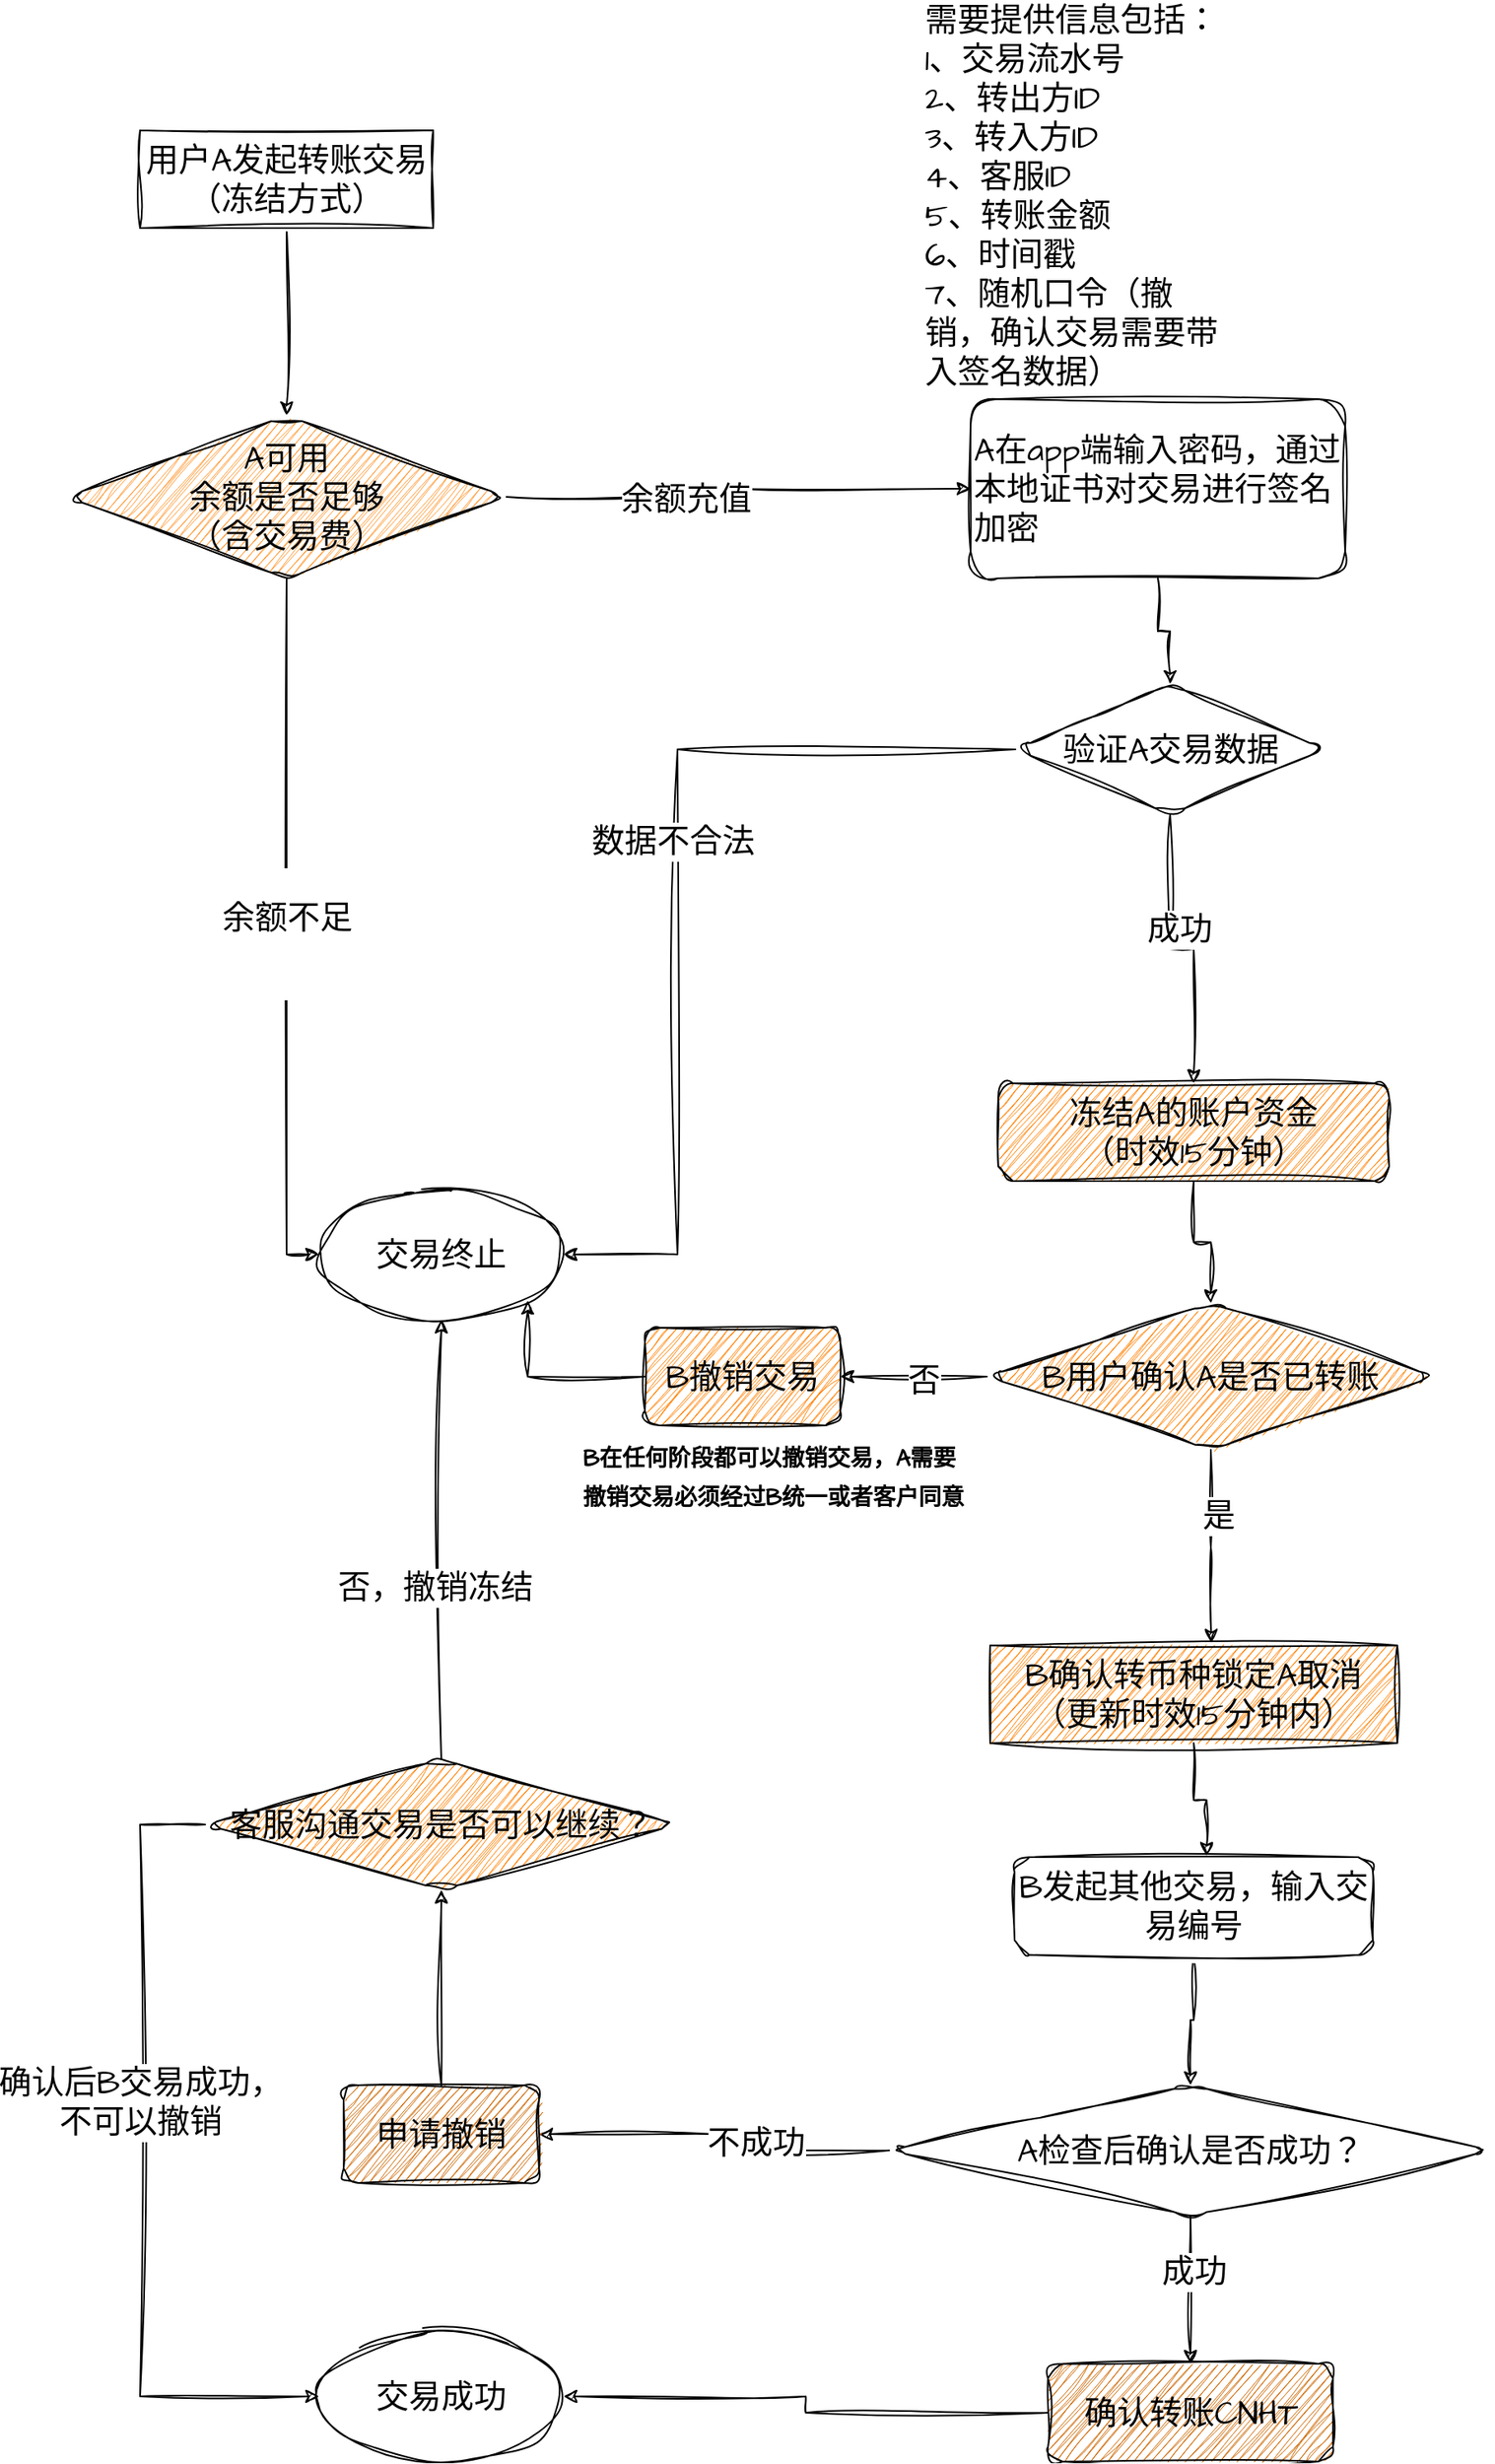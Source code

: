 <mxfile version="21.6.8" type="github">
  <diagram id="C5RBs43oDa-KdzZeNtuy" name="Page-1">
    <mxGraphModel dx="1861" dy="1644" grid="1" gridSize="10" guides="1" tooltips="1" connect="1" arrows="1" fold="1" page="1" pageScale="1" pageWidth="827" pageHeight="1169" math="0" shadow="0">
      <root>
        <mxCell id="WIyWlLk6GJQsqaUBKTNV-0" />
        <mxCell id="WIyWlLk6GJQsqaUBKTNV-1" parent="WIyWlLk6GJQsqaUBKTNV-0" />
        <mxCell id="F3JRNfg1lMUskxYJxzfs-19" value="" style="edgeStyle=orthogonalEdgeStyle;rounded=0;sketch=1;hachureGap=4;jiggle=2;curveFitting=1;orthogonalLoop=1;jettySize=auto;html=1;fontFamily=Architects Daughter;fontSource=https%3A%2F%2Ffonts.googleapis.com%2Fcss%3Ffamily%3DArchitects%2BDaughter;fontSize=16;" edge="1" parent="WIyWlLk6GJQsqaUBKTNV-1" source="F3JRNfg1lMUskxYJxzfs-0" target="F3JRNfg1lMUskxYJxzfs-18">
          <mxGeometry relative="1" as="geometry" />
        </mxCell>
        <mxCell id="F3JRNfg1lMUskxYJxzfs-0" value="A在app端输入密码，通过本地证书对交易进行签名加密" style="whiteSpace=wrap;html=1;rounded=1;glass=0;strokeWidth=1;shadow=0;sketch=1;hachureGap=4;jiggle=2;curveFitting=1;fontFamily=Architects Daughter;fontSource=https%3A%2F%2Ffonts.googleapis.com%2Fcss%3Ffamily%3DArchitects%2BDaughter;fontSize=20;align=left;" vertex="1" parent="WIyWlLk6GJQsqaUBKTNV-1">
          <mxGeometry x="570" y="165" width="230" height="110" as="geometry" />
        </mxCell>
        <mxCell id="F3JRNfg1lMUskxYJxzfs-10" style="edgeStyle=orthogonalEdgeStyle;rounded=0;sketch=1;hachureGap=4;jiggle=2;curveFitting=1;orthogonalLoop=1;jettySize=auto;html=1;entryX=0;entryY=0.5;entryDx=0;entryDy=0;fontFamily=Architects Daughter;fontSource=https%3A%2F%2Ffonts.googleapis.com%2Fcss%3Ffamily%3DArchitects%2BDaughter;fontSize=16;" edge="1" parent="WIyWlLk6GJQsqaUBKTNV-1" source="F3JRNfg1lMUskxYJxzfs-2" target="F3JRNfg1lMUskxYJxzfs-0">
          <mxGeometry relative="1" as="geometry" />
        </mxCell>
        <mxCell id="F3JRNfg1lMUskxYJxzfs-11" value="余额充值" style="edgeLabel;html=1;align=center;verticalAlign=middle;resizable=0;points=[];fontSize=20;fontFamily=Architects Daughter;" vertex="1" connectable="0" parent="F3JRNfg1lMUskxYJxzfs-10">
          <mxGeometry x="-0.244" y="-1" relative="1" as="geometry">
            <mxPoint as="offset" />
          </mxGeometry>
        </mxCell>
        <mxCell id="F3JRNfg1lMUskxYJxzfs-23" value="&#xa;&lt;span style=&quot;color: rgb(0, 0, 0); font-family: &amp;quot;Architects Daughter&amp;quot;; font-size: 20px; font-style: normal; font-variant-ligatures: normal; font-variant-caps: normal; font-weight: 400; letter-spacing: normal; orphans: 2; text-align: center; text-indent: 0px; text-transform: none; widows: 2; word-spacing: 0px; -webkit-text-stroke-width: 0px; background-color: rgb(255, 255, 255); text-decoration-thickness: initial; text-decoration-style: initial; text-decoration-color: initial; float: none; display: inline !important;&quot;&gt;余额不足&lt;/span&gt;&#xa;&#xa;" style="edgeStyle=orthogonalEdgeStyle;rounded=0;sketch=1;hachureGap=4;jiggle=2;curveFitting=1;orthogonalLoop=1;jettySize=auto;html=1;entryX=0;entryY=0.5;entryDx=0;entryDy=0;fontFamily=Architects Daughter;fontSource=https%3A%2F%2Ffonts.googleapis.com%2Fcss%3Ffamily%3DArchitects%2BDaughter;fontSize=16;" edge="1" parent="WIyWlLk6GJQsqaUBKTNV-1" source="F3JRNfg1lMUskxYJxzfs-2" target="F3JRNfg1lMUskxYJxzfs-4">
          <mxGeometry relative="1" as="geometry" />
        </mxCell>
        <mxCell id="F3JRNfg1lMUskxYJxzfs-2" value="A可用&lt;br&gt;余额是否足够&lt;br&gt;（含交易费）" style="rhombus;whiteSpace=wrap;html=1;fontSize=20;fontFamily=Architects Daughter;rounded=1;glass=0;strokeWidth=1;shadow=0;sketch=1;hachureGap=4;jiggle=2;curveFitting=1;fontSource=https%3A%2F%2Ffonts.googleapis.com%2Fcss%3Ffamily%3DArchitects%2BDaughter;fillColor=#FF9933;" vertex="1" parent="WIyWlLk6GJQsqaUBKTNV-1">
          <mxGeometry x="15" y="175" width="270" height="100" as="geometry" />
        </mxCell>
        <mxCell id="F3JRNfg1lMUskxYJxzfs-4" value="交易终止" style="ellipse;whiteSpace=wrap;html=1;fontSize=20;fontFamily=Architects Daughter;rounded=1;glass=0;strokeWidth=1;shadow=0;sketch=1;hachureGap=4;jiggle=2;curveFitting=1;fontSource=https%3A%2F%2Ffonts.googleapis.com%2Fcss%3Ffamily%3DArchitects%2BDaughter;" vertex="1" parent="WIyWlLk6GJQsqaUBKTNV-1">
          <mxGeometry x="170" y="650" width="150" height="80" as="geometry" />
        </mxCell>
        <mxCell id="F3JRNfg1lMUskxYJxzfs-9" style="edgeStyle=orthogonalEdgeStyle;rounded=0;sketch=1;hachureGap=4;jiggle=2;curveFitting=1;orthogonalLoop=1;jettySize=auto;html=1;fontFamily=Architects Daughter;fontSource=https%3A%2F%2Ffonts.googleapis.com%2Fcss%3Ffamily%3DArchitects%2BDaughter;fontSize=16;" edge="1" parent="WIyWlLk6GJQsqaUBKTNV-1" source="F3JRNfg1lMUskxYJxzfs-8" target="F3JRNfg1lMUskxYJxzfs-2">
          <mxGeometry relative="1" as="geometry" />
        </mxCell>
        <mxCell id="F3JRNfg1lMUskxYJxzfs-8" value="用户A发起转账交易（冻结方式）" style="rounded=0;whiteSpace=wrap;html=1;sketch=1;hachureGap=4;jiggle=2;curveFitting=1;fontFamily=Architects Daughter;fontSource=https%3A%2F%2Ffonts.googleapis.com%2Fcss%3Ffamily%3DArchitects%2BDaughter;fontSize=20;" vertex="1" parent="WIyWlLk6GJQsqaUBKTNV-1">
          <mxGeometry x="60" width="180" height="60" as="geometry" />
        </mxCell>
        <mxCell id="F3JRNfg1lMUskxYJxzfs-13" value="需要提供信息包括：&lt;br&gt;1、交易流水号&lt;br&gt;2、转出方ID&lt;br&gt;3、转入方ID&lt;br&gt;4、客服ID&lt;br&gt;5、转账金额&lt;br&gt;6、时间戳&lt;br&gt;7、随机口令（撤销，确认交易需要带入签名数据）" style="text;html=1;strokeColor=none;fillColor=none;align=left;verticalAlign=middle;whiteSpace=wrap;rounded=0;fontSize=20;fontFamily=Architects Daughter;" vertex="1" parent="WIyWlLk6GJQsqaUBKTNV-1">
          <mxGeometry x="540" y="20" width="190" height="40" as="geometry" />
        </mxCell>
        <mxCell id="F3JRNfg1lMUskxYJxzfs-56" value="" style="edgeStyle=orthogonalEdgeStyle;rounded=0;sketch=1;hachureGap=4;jiggle=2;curveFitting=1;orthogonalLoop=1;jettySize=auto;html=1;fontFamily=Architects Daughter;fontSource=https%3A%2F%2Ffonts.googleapis.com%2Fcss%3Ffamily%3DArchitects%2BDaughter;fontSize=16;" edge="1" parent="WIyWlLk6GJQsqaUBKTNV-1" source="F3JRNfg1lMUskxYJxzfs-14" target="F3JRNfg1lMUskxYJxzfs-55">
          <mxGeometry relative="1" as="geometry" />
        </mxCell>
        <mxCell id="F3JRNfg1lMUskxYJxzfs-14" value="冻结A的账户资金&lt;br&gt;（时效15分钟）" style="whiteSpace=wrap;html=1;rounded=1;glass=0;strokeWidth=1;shadow=0;sketch=1;hachureGap=4;jiggle=2;curveFitting=1;fontFamily=Architects Daughter;fontSource=https%3A%2F%2Ffonts.googleapis.com%2Fcss%3Ffamily%3DArchitects%2BDaughter;fontSize=20;fillColor=#FF8000;" vertex="1" parent="WIyWlLk6GJQsqaUBKTNV-1">
          <mxGeometry x="587" y="585" width="240" height="60" as="geometry" />
        </mxCell>
        <mxCell id="F3JRNfg1lMUskxYJxzfs-20" style="edgeStyle=orthogonalEdgeStyle;rounded=0;sketch=1;hachureGap=4;jiggle=2;curveFitting=1;orthogonalLoop=1;jettySize=auto;html=1;fontFamily=Architects Daughter;fontSource=https%3A%2F%2Ffonts.googleapis.com%2Fcss%3Ffamily%3DArchitects%2BDaughter;fontSize=16;" edge="1" parent="WIyWlLk6GJQsqaUBKTNV-1" source="F3JRNfg1lMUskxYJxzfs-18" target="F3JRNfg1lMUskxYJxzfs-14">
          <mxGeometry relative="1" as="geometry" />
        </mxCell>
        <mxCell id="F3JRNfg1lMUskxYJxzfs-21" value="成功" style="edgeLabel;html=1;align=center;verticalAlign=middle;resizable=0;points=[];fontSize=20;fontFamily=Architects Daughter;" vertex="1" connectable="0" parent="F3JRNfg1lMUskxYJxzfs-20">
          <mxGeometry x="-0.218" y="5" relative="1" as="geometry">
            <mxPoint as="offset" />
          </mxGeometry>
        </mxCell>
        <mxCell id="F3JRNfg1lMUskxYJxzfs-22" style="edgeStyle=orthogonalEdgeStyle;rounded=0;sketch=1;hachureGap=4;jiggle=2;curveFitting=1;orthogonalLoop=1;jettySize=auto;html=1;entryX=1;entryY=0.5;entryDx=0;entryDy=0;fontFamily=Architects Daughter;fontSource=https%3A%2F%2Ffonts.googleapis.com%2Fcss%3Ffamily%3DArchitects%2BDaughter;fontSize=16;" edge="1" parent="WIyWlLk6GJQsqaUBKTNV-1" source="F3JRNfg1lMUskxYJxzfs-18" target="F3JRNfg1lMUskxYJxzfs-4">
          <mxGeometry relative="1" as="geometry">
            <Array as="points">
              <mxPoint x="390" y="380" />
              <mxPoint x="390" y="690" />
            </Array>
          </mxGeometry>
        </mxCell>
        <mxCell id="F3JRNfg1lMUskxYJxzfs-25" value="数据不合法" style="edgeLabel;html=1;align=center;verticalAlign=middle;resizable=0;points=[];fontSize=20;fontFamily=Architects Daughter;" vertex="1" connectable="0" parent="F3JRNfg1lMUskxYJxzfs-22">
          <mxGeometry x="-0.103" y="-3" relative="1" as="geometry">
            <mxPoint as="offset" />
          </mxGeometry>
        </mxCell>
        <mxCell id="F3JRNfg1lMUskxYJxzfs-18" value="&lt;div style=&quot;&quot;&gt;&lt;span style=&quot;background-color: initial;&quot;&gt;验证A交易数据&lt;/span&gt;&lt;/div&gt;" style="rhombus;whiteSpace=wrap;html=1;fontSize=20;fontFamily=Architects Daughter;align=center;rounded=1;glass=0;strokeWidth=1;shadow=0;sketch=1;hachureGap=4;jiggle=2;curveFitting=1;fontSource=https%3A%2F%2Ffonts.googleapis.com%2Fcss%3Ffamily%3DArchitects%2BDaughter;" vertex="1" parent="WIyWlLk6GJQsqaUBKTNV-1">
          <mxGeometry x="597.5" y="340" width="190" height="80" as="geometry" />
        </mxCell>
        <mxCell id="F3JRNfg1lMUskxYJxzfs-40" value="" style="edgeStyle=orthogonalEdgeStyle;rounded=0;sketch=1;hachureGap=4;jiggle=2;curveFitting=1;orthogonalLoop=1;jettySize=auto;html=1;fontFamily=Architects Daughter;fontSource=https%3A%2F%2Ffonts.googleapis.com%2Fcss%3Ffamily%3DArchitects%2BDaughter;fontSize=16;" edge="1" parent="WIyWlLk6GJQsqaUBKTNV-1" source="F3JRNfg1lMUskxYJxzfs-28" target="F3JRNfg1lMUskxYJxzfs-39">
          <mxGeometry relative="1" as="geometry" />
        </mxCell>
        <mxCell id="F3JRNfg1lMUskxYJxzfs-28" value="B发起其他交易，输入交易编号" style="rounded=1;whiteSpace=wrap;html=1;sketch=1;hachureGap=4;jiggle=2;curveFitting=1;fontFamily=Architects Daughter;fontSource=https%3A%2F%2Ffonts.googleapis.com%2Fcss%3Ffamily%3DArchitects%2BDaughter;fontSize=20;" vertex="1" parent="WIyWlLk6GJQsqaUBKTNV-1">
          <mxGeometry x="597" y="1060" width="220" height="60" as="geometry" />
        </mxCell>
        <mxCell id="F3JRNfg1lMUskxYJxzfs-34" value="" style="edgeStyle=orthogonalEdgeStyle;rounded=0;sketch=1;hachureGap=4;jiggle=2;curveFitting=1;orthogonalLoop=1;jettySize=auto;html=1;fontFamily=Architects Daughter;fontSource=https%3A%2F%2Ffonts.googleapis.com%2Fcss%3Ffamily%3DArchitects%2BDaughter;fontSize=16;" edge="1" parent="WIyWlLk6GJQsqaUBKTNV-1" source="F3JRNfg1lMUskxYJxzfs-30" target="F3JRNfg1lMUskxYJxzfs-33">
          <mxGeometry relative="1" as="geometry" />
        </mxCell>
        <mxCell id="F3JRNfg1lMUskxYJxzfs-30" value="确认转账CNHT" style="whiteSpace=wrap;html=1;fontSize=20;fontFamily=Architects Daughter;rounded=1;sketch=1;hachureGap=4;jiggle=2;curveFitting=1;fontSource=https%3A%2F%2Ffonts.googleapis.com%2Fcss%3Ffamily%3DArchitects%2BDaughter;fillColor=#CC6600;" vertex="1" parent="WIyWlLk6GJQsqaUBKTNV-1">
          <mxGeometry x="617.5" y="1371" width="175" height="60" as="geometry" />
        </mxCell>
        <mxCell id="F3JRNfg1lMUskxYJxzfs-33" value="交易成功" style="ellipse;whiteSpace=wrap;html=1;fontSize=20;fontFamily=Architects Daughter;rounded=1;sketch=1;hachureGap=4;jiggle=2;curveFitting=1;fontSource=https%3A%2F%2Ffonts.googleapis.com%2Fcss%3Ffamily%3DArchitects%2BDaughter;" vertex="1" parent="WIyWlLk6GJQsqaUBKTNV-1">
          <mxGeometry x="170" y="1351" width="150" height="80" as="geometry" />
        </mxCell>
        <mxCell id="F3JRNfg1lMUskxYJxzfs-37" style="edgeStyle=orthogonalEdgeStyle;rounded=0;sketch=1;hachureGap=4;jiggle=2;curveFitting=1;orthogonalLoop=1;jettySize=auto;html=1;entryX=0.536;entryY=-0.012;entryDx=0;entryDy=0;entryPerimeter=0;fontFamily=Architects Daughter;fontSource=https%3A%2F%2Ffonts.googleapis.com%2Fcss%3Ffamily%3DArchitects%2BDaughter;fontSize=16;" edge="1" parent="WIyWlLk6GJQsqaUBKTNV-1" source="F3JRNfg1lMUskxYJxzfs-35" target="F3JRNfg1lMUskxYJxzfs-28">
          <mxGeometry relative="1" as="geometry" />
        </mxCell>
        <mxCell id="F3JRNfg1lMUskxYJxzfs-35" value="B确认转币种锁定A取消&lt;br&gt;（更新时效15分钟内）" style="whiteSpace=wrap;html=1;fontSize=20;fontFamily=Architects Daughter;rounded=0;sketch=1;hachureGap=4;jiggle=2;curveFitting=1;fontSource=https%3A%2F%2Ffonts.googleapis.com%2Fcss%3Ffamily%3DArchitects%2BDaughter;fillColor=#FF8000;" vertex="1" parent="WIyWlLk6GJQsqaUBKTNV-1">
          <mxGeometry x="582" y="930" width="250" height="60" as="geometry" />
        </mxCell>
        <mxCell id="F3JRNfg1lMUskxYJxzfs-41" style="edgeStyle=orthogonalEdgeStyle;rounded=0;sketch=1;hachureGap=4;jiggle=2;curveFitting=1;orthogonalLoop=1;jettySize=auto;html=1;entryX=0.5;entryY=0;entryDx=0;entryDy=0;fontFamily=Architects Daughter;fontSource=https%3A%2F%2Ffonts.googleapis.com%2Fcss%3Ffamily%3DArchitects%2BDaughter;fontSize=16;" edge="1" parent="WIyWlLk6GJQsqaUBKTNV-1" source="F3JRNfg1lMUskxYJxzfs-39" target="F3JRNfg1lMUskxYJxzfs-30">
          <mxGeometry relative="1" as="geometry" />
        </mxCell>
        <mxCell id="F3JRNfg1lMUskxYJxzfs-42" value="成功" style="edgeLabel;html=1;align=center;verticalAlign=middle;resizable=0;points=[];fontSize=20;fontFamily=Architects Daughter;" vertex="1" connectable="0" parent="F3JRNfg1lMUskxYJxzfs-41">
          <mxGeometry x="-0.249" y="2" relative="1" as="geometry">
            <mxPoint as="offset" />
          </mxGeometry>
        </mxCell>
        <mxCell id="F3JRNfg1lMUskxYJxzfs-44" value="" style="edgeStyle=orthogonalEdgeStyle;rounded=0;sketch=1;hachureGap=4;jiggle=2;curveFitting=1;orthogonalLoop=1;jettySize=auto;html=1;fontFamily=Architects Daughter;fontSource=https%3A%2F%2Ffonts.googleapis.com%2Fcss%3Ffamily%3DArchitects%2BDaughter;fontSize=16;" edge="1" parent="WIyWlLk6GJQsqaUBKTNV-1" source="F3JRNfg1lMUskxYJxzfs-39" target="F3JRNfg1lMUskxYJxzfs-43">
          <mxGeometry relative="1" as="geometry" />
        </mxCell>
        <mxCell id="F3JRNfg1lMUskxYJxzfs-45" value="不成功" style="edgeLabel;html=1;align=center;verticalAlign=middle;resizable=0;points=[];fontSize=20;fontFamily=Architects Daughter;" vertex="1" connectable="0" parent="F3JRNfg1lMUskxYJxzfs-44">
          <mxGeometry x="-0.272" y="-5" relative="1" as="geometry">
            <mxPoint as="offset" />
          </mxGeometry>
        </mxCell>
        <mxCell id="F3JRNfg1lMUskxYJxzfs-39" value="A检查后确认是否成功？" style="rhombus;whiteSpace=wrap;html=1;fontSize=20;fontFamily=Architects Daughter;rounded=1;sketch=1;hachureGap=4;jiggle=2;curveFitting=1;fontSource=https%3A%2F%2Ffonts.googleapis.com%2Fcss%3Ffamily%3DArchitects%2BDaughter;fillColor=none;" vertex="1" parent="WIyWlLk6GJQsqaUBKTNV-1">
          <mxGeometry x="520" y="1200" width="370" height="80" as="geometry" />
        </mxCell>
        <mxCell id="F3JRNfg1lMUskxYJxzfs-50" value="" style="edgeStyle=orthogonalEdgeStyle;rounded=0;sketch=1;hachureGap=4;jiggle=2;curveFitting=1;orthogonalLoop=1;jettySize=auto;html=1;fontFamily=Architects Daughter;fontSource=https%3A%2F%2Ffonts.googleapis.com%2Fcss%3Ffamily%3DArchitects%2BDaughter;fontSize=16;" edge="1" parent="WIyWlLk6GJQsqaUBKTNV-1" source="F3JRNfg1lMUskxYJxzfs-43" target="F3JRNfg1lMUskxYJxzfs-49">
          <mxGeometry relative="1" as="geometry" />
        </mxCell>
        <mxCell id="F3JRNfg1lMUskxYJxzfs-43" value="申请撤销" style="whiteSpace=wrap;html=1;fontSize=20;fontFamily=Architects Daughter;rounded=1;sketch=1;hachureGap=4;jiggle=2;curveFitting=1;fontSource=https%3A%2F%2Ffonts.googleapis.com%2Fcss%3Ffamily%3DArchitects%2BDaughter;fillColor=#CC6600;" vertex="1" parent="WIyWlLk6GJQsqaUBKTNV-1">
          <mxGeometry x="185" y="1200" width="120" height="60" as="geometry" />
        </mxCell>
        <mxCell id="F3JRNfg1lMUskxYJxzfs-48" style="edgeStyle=orthogonalEdgeStyle;rounded=0;sketch=1;hachureGap=4;jiggle=2;curveFitting=1;orthogonalLoop=1;jettySize=auto;html=1;entryX=0.5;entryY=1;entryDx=0;entryDy=0;fontFamily=Architects Daughter;fontSource=https%3A%2F%2Ffonts.googleapis.com%2Fcss%3Ffamily%3DArchitects%2BDaughter;fontSize=16;exitX=0.5;exitY=0;exitDx=0;exitDy=0;" edge="1" parent="WIyWlLk6GJQsqaUBKTNV-1" source="F3JRNfg1lMUskxYJxzfs-49" target="F3JRNfg1lMUskxYJxzfs-4">
          <mxGeometry relative="1" as="geometry">
            <mxPoint x="245" y="990" as="sourcePoint" />
          </mxGeometry>
        </mxCell>
        <mxCell id="F3JRNfg1lMUskxYJxzfs-51" value="否，撤销冻结" style="edgeLabel;html=1;align=center;verticalAlign=middle;resizable=0;points=[];fontSize=20;fontFamily=Architects Daughter;" vertex="1" connectable="0" parent="F3JRNfg1lMUskxYJxzfs-48">
          <mxGeometry x="-0.216" y="4" relative="1" as="geometry">
            <mxPoint as="offset" />
          </mxGeometry>
        </mxCell>
        <mxCell id="F3JRNfg1lMUskxYJxzfs-52" style="edgeStyle=orthogonalEdgeStyle;rounded=0;sketch=1;hachureGap=4;jiggle=2;curveFitting=1;orthogonalLoop=1;jettySize=auto;html=1;fontFamily=Architects Daughter;fontSource=https%3A%2F%2Ffonts.googleapis.com%2Fcss%3Ffamily%3DArchitects%2BDaughter;fontSize=16;" edge="1" parent="WIyWlLk6GJQsqaUBKTNV-1" source="F3JRNfg1lMUskxYJxzfs-49" target="F3JRNfg1lMUskxYJxzfs-33">
          <mxGeometry relative="1" as="geometry">
            <Array as="points">
              <mxPoint x="60" y="1040" />
              <mxPoint x="60" y="1391" />
            </Array>
          </mxGeometry>
        </mxCell>
        <mxCell id="F3JRNfg1lMUskxYJxzfs-53" value="确认后B交易成功，&lt;br&gt;不可以撤销" style="edgeLabel;html=1;align=center;verticalAlign=middle;resizable=0;points=[];fontSize=20;fontFamily=Architects Daughter;" vertex="1" connectable="0" parent="F3JRNfg1lMUskxYJxzfs-52">
          <mxGeometry x="-0.163" relative="1" as="geometry">
            <mxPoint as="offset" />
          </mxGeometry>
        </mxCell>
        <mxCell id="F3JRNfg1lMUskxYJxzfs-49" value="客服沟通交易是否可以继续？" style="rhombus;whiteSpace=wrap;html=1;fontSize=20;fontFamily=Architects Daughter;rounded=1;sketch=1;hachureGap=4;jiggle=2;curveFitting=1;fontSource=https%3A%2F%2Ffonts.googleapis.com%2Fcss%3Ffamily%3DArchitects%2BDaughter;fillColor=#FF8000;" vertex="1" parent="WIyWlLk6GJQsqaUBKTNV-1">
          <mxGeometry x="100" y="1000" width="290" height="80" as="geometry" />
        </mxCell>
        <mxCell id="F3JRNfg1lMUskxYJxzfs-60" value="" style="edgeStyle=orthogonalEdgeStyle;rounded=0;sketch=1;hachureGap=4;jiggle=2;curveFitting=1;orthogonalLoop=1;jettySize=auto;html=1;fontFamily=Architects Daughter;fontSource=https%3A%2F%2Ffonts.googleapis.com%2Fcss%3Ffamily%3DArchitects%2BDaughter;fontSize=16;" edge="1" parent="WIyWlLk6GJQsqaUBKTNV-1" source="F3JRNfg1lMUskxYJxzfs-55" target="F3JRNfg1lMUskxYJxzfs-59">
          <mxGeometry relative="1" as="geometry" />
        </mxCell>
        <mxCell id="F3JRNfg1lMUskxYJxzfs-66" value="否" style="edgeLabel;html=1;align=center;verticalAlign=middle;resizable=0;points=[];fontSize=20;fontFamily=Architects Daughter;" vertex="1" connectable="0" parent="F3JRNfg1lMUskxYJxzfs-60">
          <mxGeometry x="-0.128" y="2" relative="1" as="geometry">
            <mxPoint as="offset" />
          </mxGeometry>
        </mxCell>
        <mxCell id="F3JRNfg1lMUskxYJxzfs-62" style="edgeStyle=orthogonalEdgeStyle;rounded=0;sketch=1;hachureGap=4;jiggle=2;curveFitting=1;orthogonalLoop=1;jettySize=auto;html=1;entryX=0.543;entryY=-0.026;entryDx=0;entryDy=0;entryPerimeter=0;fontFamily=Architects Daughter;fontSource=https%3A%2F%2Ffonts.googleapis.com%2Fcss%3Ffamily%3DArchitects%2BDaughter;fontSize=16;" edge="1" parent="WIyWlLk6GJQsqaUBKTNV-1" source="F3JRNfg1lMUskxYJxzfs-55" target="F3JRNfg1lMUskxYJxzfs-35">
          <mxGeometry relative="1" as="geometry" />
        </mxCell>
        <mxCell id="F3JRNfg1lMUskxYJxzfs-63" value="是" style="edgeLabel;html=1;align=center;verticalAlign=middle;resizable=0;points=[];fontSize=20;fontFamily=Architects Daughter;" vertex="1" connectable="0" parent="F3JRNfg1lMUskxYJxzfs-62">
          <mxGeometry x="-0.337" y="4" relative="1" as="geometry">
            <mxPoint as="offset" />
          </mxGeometry>
        </mxCell>
        <mxCell id="F3JRNfg1lMUskxYJxzfs-55" value="B用户确认A是否已转账" style="rhombus;whiteSpace=wrap;html=1;fontSize=20;fontFamily=Architects Daughter;fillColor=#FF8000;rounded=1;glass=0;strokeWidth=1;shadow=0;sketch=1;hachureGap=4;jiggle=2;curveFitting=1;fontSource=https%3A%2F%2Ffonts.googleapis.com%2Fcss%3Ffamily%3DArchitects%2BDaughter;" vertex="1" parent="WIyWlLk6GJQsqaUBKTNV-1">
          <mxGeometry x="580" y="720" width="275" height="90" as="geometry" />
        </mxCell>
        <mxCell id="F3JRNfg1lMUskxYJxzfs-68" style="edgeStyle=orthogonalEdgeStyle;rounded=0;sketch=1;hachureGap=4;jiggle=2;curveFitting=1;orthogonalLoop=1;jettySize=auto;html=1;entryX=1;entryY=1;entryDx=0;entryDy=0;fontFamily=Architects Daughter;fontSource=https%3A%2F%2Ffonts.googleapis.com%2Fcss%3Ffamily%3DArchitects%2BDaughter;fontSize=16;" edge="1" parent="WIyWlLk6GJQsqaUBKTNV-1" source="F3JRNfg1lMUskxYJxzfs-59" target="F3JRNfg1lMUskxYJxzfs-4">
          <mxGeometry relative="1" as="geometry" />
        </mxCell>
        <mxCell id="F3JRNfg1lMUskxYJxzfs-59" value="B撤销交易" style="whiteSpace=wrap;html=1;fontSize=20;fontFamily=Architects Daughter;fillColor=#FF8000;rounded=1;glass=0;strokeWidth=1;shadow=0;sketch=1;hachureGap=4;jiggle=2;curveFitting=1;fontSource=https%3A%2F%2Ffonts.googleapis.com%2Fcss%3Ffamily%3DArchitects%2BDaughter;" vertex="1" parent="WIyWlLk6GJQsqaUBKTNV-1">
          <mxGeometry x="370" y="735" width="120" height="60" as="geometry" />
        </mxCell>
        <mxCell id="F3JRNfg1lMUskxYJxzfs-71" value="&lt;b&gt;&lt;font style=&quot;font-size: 14px;&quot;&gt;B在任何阶段都可以撤销交易，A需要撤销交易必须经过B统一或者客户同意&lt;/font&gt;&lt;/b&gt;" style="text;html=1;strokeColor=none;fillColor=none;align=left;verticalAlign=middle;whiteSpace=wrap;rounded=0;fontSize=20;fontFamily=Architects Daughter;" vertex="1" parent="WIyWlLk6GJQsqaUBKTNV-1">
          <mxGeometry x="330" y="810" width="240" height="30" as="geometry" />
        </mxCell>
      </root>
    </mxGraphModel>
  </diagram>
</mxfile>
